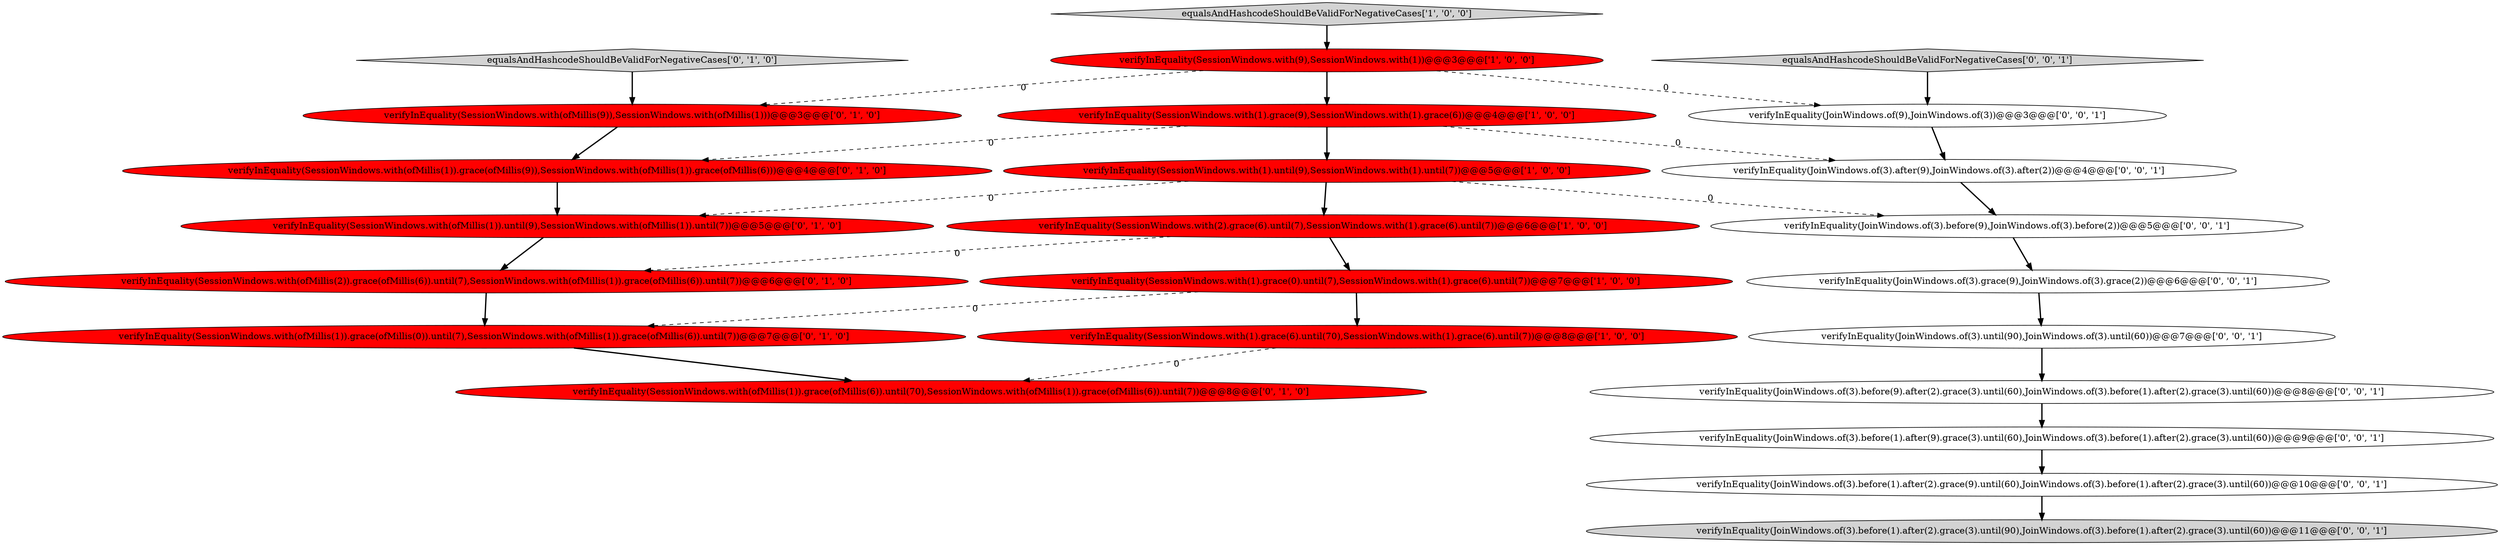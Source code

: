 digraph {
12 [style = filled, label = "verifyInEquality(SessionWindows.with(ofMillis(1)).until(9),SessionWindows.with(ofMillis(1)).until(7))@@@5@@@['0', '1', '0']", fillcolor = red, shape = ellipse image = "AAA1AAABBB2BBB"];
5 [style = filled, label = "equalsAndHashcodeShouldBeValidForNegativeCases['1', '0', '0']", fillcolor = lightgray, shape = diamond image = "AAA0AAABBB1BBB"];
9 [style = filled, label = "verifyInEquality(SessionWindows.with(ofMillis(1)).grace(ofMillis(0)).until(7),SessionWindows.with(ofMillis(1)).grace(ofMillis(6)).until(7))@@@7@@@['0', '1', '0']", fillcolor = red, shape = ellipse image = "AAA1AAABBB2BBB"];
10 [style = filled, label = "verifyInEquality(SessionWindows.with(ofMillis(1)).grace(ofMillis(6)).until(70),SessionWindows.with(ofMillis(1)).grace(ofMillis(6)).until(7))@@@8@@@['0', '1', '0']", fillcolor = red, shape = ellipse image = "AAA1AAABBB2BBB"];
2 [style = filled, label = "verifyInEquality(SessionWindows.with(1).grace(9),SessionWindows.with(1).grace(6))@@@4@@@['1', '0', '0']", fillcolor = red, shape = ellipse image = "AAA1AAABBB1BBB"];
20 [style = filled, label = "verifyInEquality(JoinWindows.of(3).before(1).after(9).grace(3).until(60),JoinWindows.of(3).before(1).after(2).grace(3).until(60))@@@9@@@['0', '0', '1']", fillcolor = white, shape = ellipse image = "AAA0AAABBB3BBB"];
0 [style = filled, label = "verifyInEquality(SessionWindows.with(1).until(9),SessionWindows.with(1).until(7))@@@5@@@['1', '0', '0']", fillcolor = red, shape = ellipse image = "AAA1AAABBB1BBB"];
22 [style = filled, label = "verifyInEquality(JoinWindows.of(3).until(90),JoinWindows.of(3).until(60))@@@7@@@['0', '0', '1']", fillcolor = white, shape = ellipse image = "AAA0AAABBB3BBB"];
16 [style = filled, label = "verifyInEquality(JoinWindows.of(3).before(9),JoinWindows.of(3).before(2))@@@5@@@['0', '0', '1']", fillcolor = white, shape = ellipse image = "AAA0AAABBB3BBB"];
11 [style = filled, label = "verifyInEquality(SessionWindows.with(ofMillis(1)).grace(ofMillis(9)),SessionWindows.with(ofMillis(1)).grace(ofMillis(6)))@@@4@@@['0', '1', '0']", fillcolor = red, shape = ellipse image = "AAA1AAABBB2BBB"];
18 [style = filled, label = "verifyInEquality(JoinWindows.of(3).grace(9),JoinWindows.of(3).grace(2))@@@6@@@['0', '0', '1']", fillcolor = white, shape = ellipse image = "AAA0AAABBB3BBB"];
15 [style = filled, label = "verifyInEquality(JoinWindows.of(3).before(1).after(2).grace(3).until(90),JoinWindows.of(3).before(1).after(2).grace(3).until(60))@@@11@@@['0', '0', '1']", fillcolor = lightgray, shape = ellipse image = "AAA0AAABBB3BBB"];
21 [style = filled, label = "verifyInEquality(JoinWindows.of(3).before(1).after(2).grace(9).until(60),JoinWindows.of(3).before(1).after(2).grace(3).until(60))@@@10@@@['0', '0', '1']", fillcolor = white, shape = ellipse image = "AAA0AAABBB3BBB"];
19 [style = filled, label = "verifyInEquality(JoinWindows.of(3).before(9).after(2).grace(3).until(60),JoinWindows.of(3).before(1).after(2).grace(3).until(60))@@@8@@@['0', '0', '1']", fillcolor = white, shape = ellipse image = "AAA0AAABBB3BBB"];
7 [style = filled, label = "verifyInEquality(SessionWindows.with(ofMillis(9)),SessionWindows.with(ofMillis(1)))@@@3@@@['0', '1', '0']", fillcolor = red, shape = ellipse image = "AAA1AAABBB2BBB"];
1 [style = filled, label = "verifyInEquality(SessionWindows.with(1).grace(6).until(70),SessionWindows.with(1).grace(6).until(7))@@@8@@@['1', '0', '0']", fillcolor = red, shape = ellipse image = "AAA1AAABBB1BBB"];
23 [style = filled, label = "verifyInEquality(JoinWindows.of(3).after(9),JoinWindows.of(3).after(2))@@@4@@@['0', '0', '1']", fillcolor = white, shape = ellipse image = "AAA0AAABBB3BBB"];
8 [style = filled, label = "verifyInEquality(SessionWindows.with(ofMillis(2)).grace(ofMillis(6)).until(7),SessionWindows.with(ofMillis(1)).grace(ofMillis(6)).until(7))@@@6@@@['0', '1', '0']", fillcolor = red, shape = ellipse image = "AAA1AAABBB2BBB"];
13 [style = filled, label = "equalsAndHashcodeShouldBeValidForNegativeCases['0', '1', '0']", fillcolor = lightgray, shape = diamond image = "AAA0AAABBB2BBB"];
4 [style = filled, label = "verifyInEquality(SessionWindows.with(2).grace(6).until(7),SessionWindows.with(1).grace(6).until(7))@@@6@@@['1', '0', '0']", fillcolor = red, shape = ellipse image = "AAA1AAABBB1BBB"];
3 [style = filled, label = "verifyInEquality(SessionWindows.with(1).grace(0).until(7),SessionWindows.with(1).grace(6).until(7))@@@7@@@['1', '0', '0']", fillcolor = red, shape = ellipse image = "AAA1AAABBB1BBB"];
6 [style = filled, label = "verifyInEquality(SessionWindows.with(9),SessionWindows.with(1))@@@3@@@['1', '0', '0']", fillcolor = red, shape = ellipse image = "AAA1AAABBB1BBB"];
14 [style = filled, label = "verifyInEquality(JoinWindows.of(9),JoinWindows.of(3))@@@3@@@['0', '0', '1']", fillcolor = white, shape = ellipse image = "AAA0AAABBB3BBB"];
17 [style = filled, label = "equalsAndHashcodeShouldBeValidForNegativeCases['0', '0', '1']", fillcolor = lightgray, shape = diamond image = "AAA0AAABBB3BBB"];
2->23 [style = dashed, label="0"];
4->3 [style = bold, label=""];
23->16 [style = bold, label=""];
7->11 [style = bold, label=""];
16->18 [style = bold, label=""];
3->1 [style = bold, label=""];
22->19 [style = bold, label=""];
6->7 [style = dashed, label="0"];
21->15 [style = bold, label=""];
19->20 [style = bold, label=""];
0->16 [style = dashed, label="0"];
11->12 [style = bold, label=""];
1->10 [style = dashed, label="0"];
9->10 [style = bold, label=""];
0->12 [style = dashed, label="0"];
6->14 [style = dashed, label="0"];
6->2 [style = bold, label=""];
20->21 [style = bold, label=""];
2->0 [style = bold, label=""];
18->22 [style = bold, label=""];
5->6 [style = bold, label=""];
14->23 [style = bold, label=""];
3->9 [style = dashed, label="0"];
0->4 [style = bold, label=""];
17->14 [style = bold, label=""];
12->8 [style = bold, label=""];
13->7 [style = bold, label=""];
4->8 [style = dashed, label="0"];
8->9 [style = bold, label=""];
2->11 [style = dashed, label="0"];
}
